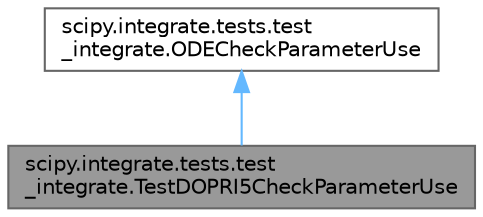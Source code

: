 digraph "scipy.integrate.tests.test_integrate.TestDOPRI5CheckParameterUse"
{
 // LATEX_PDF_SIZE
  bgcolor="transparent";
  edge [fontname=Helvetica,fontsize=10,labelfontname=Helvetica,labelfontsize=10];
  node [fontname=Helvetica,fontsize=10,shape=box,height=0.2,width=0.4];
  Node1 [id="Node000001",label="scipy.integrate.tests.test\l_integrate.TestDOPRI5CheckParameterUse",height=0.2,width=0.4,color="gray40", fillcolor="grey60", style="filled", fontcolor="black",tooltip=" "];
  Node2 -> Node1 [id="edge2_Node000001_Node000002",dir="back",color="steelblue1",style="solid",tooltip=" "];
  Node2 [id="Node000002",label="scipy.integrate.tests.test\l_integrate.ODECheckParameterUse",height=0.2,width=0.4,color="gray40", fillcolor="white", style="filled",URL="$da/d16/classscipy_1_1integrate_1_1tests_1_1test__integrate_1_1ODECheckParameterUse.html",tooltip=" "];
}
